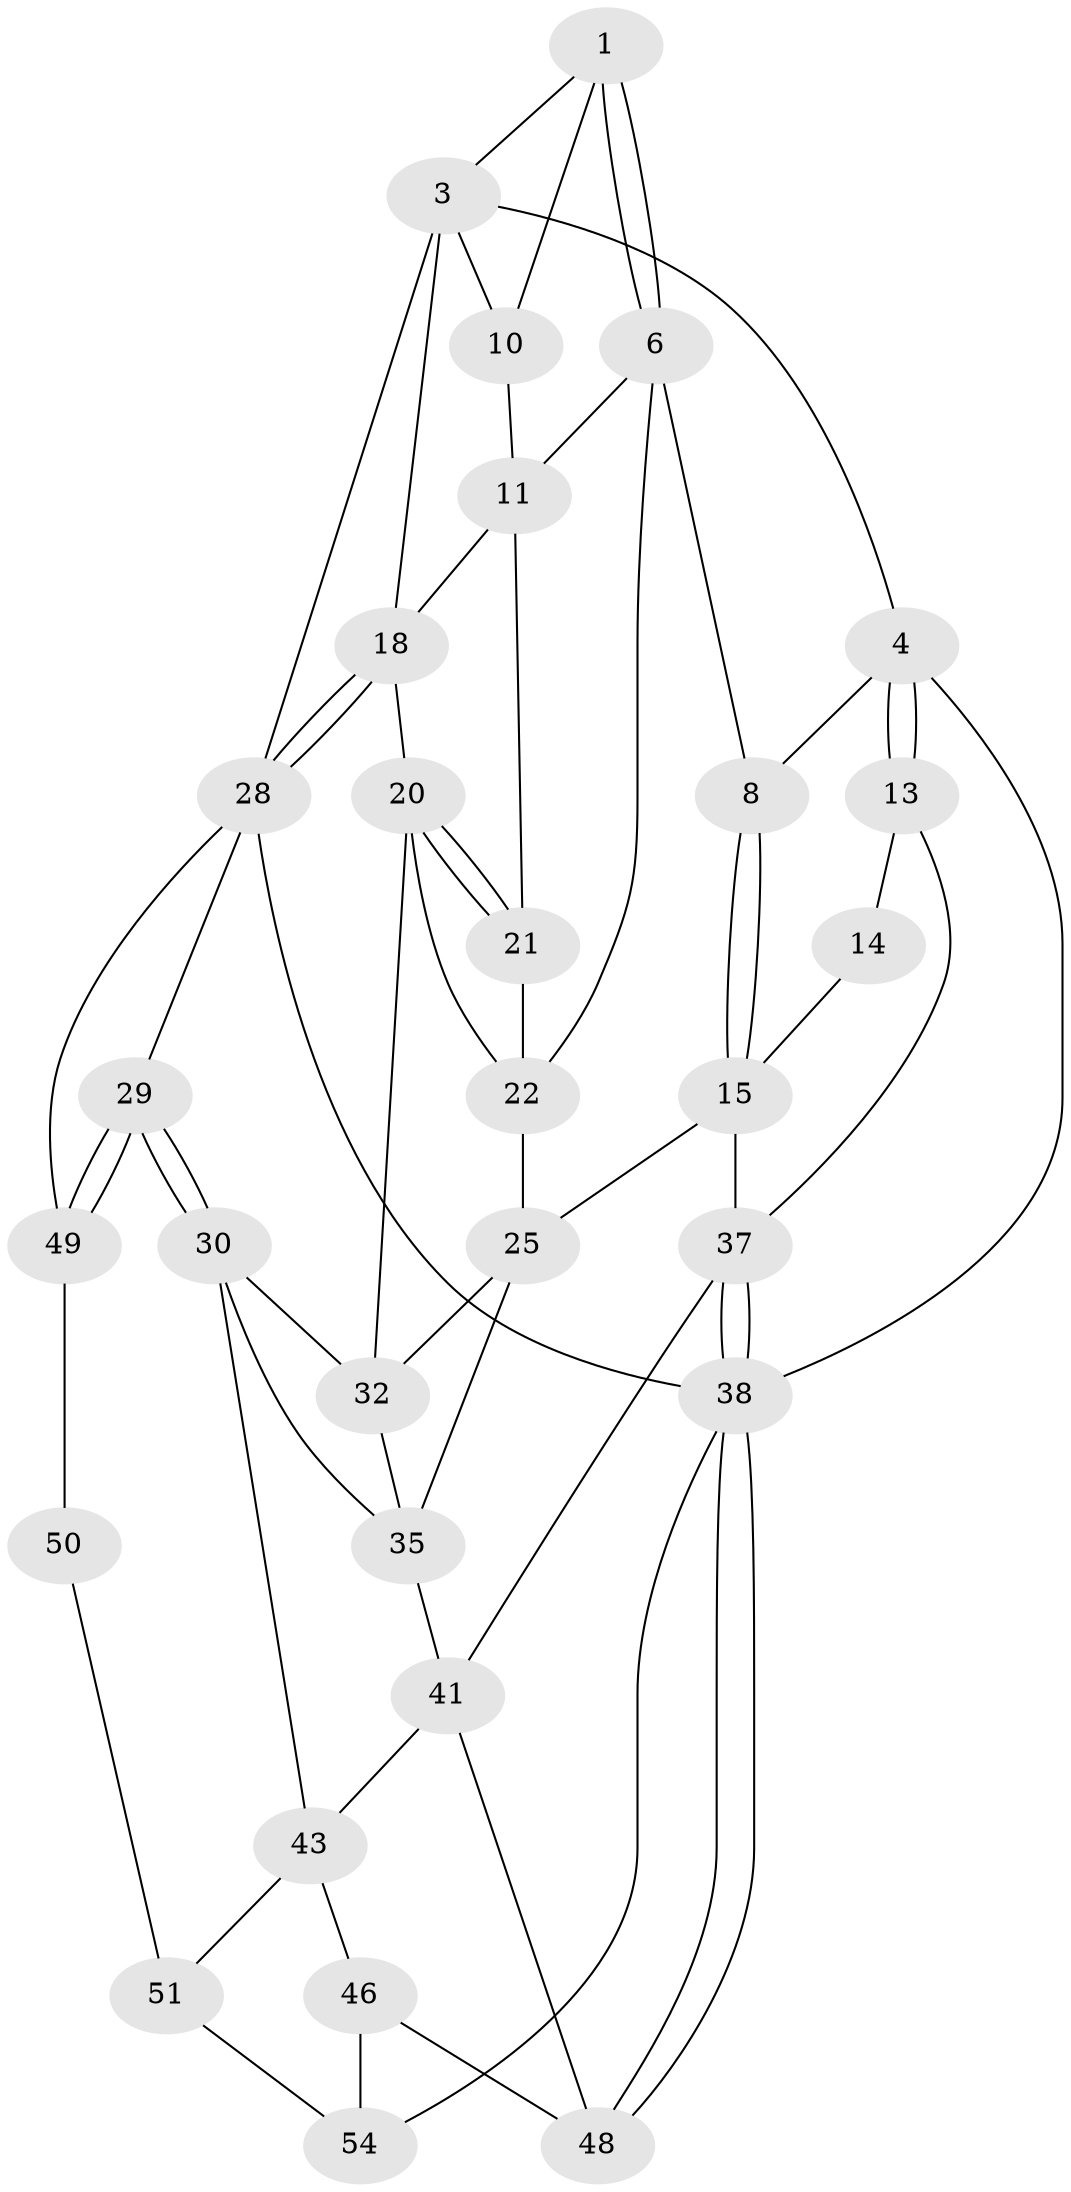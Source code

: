 // original degree distribution, {3: 0.03571428571428571, 4: 0.25, 6: 0.21428571428571427, 5: 0.5}
// Generated by graph-tools (version 1.1) at 2025/11/02/27/25 16:11:52]
// undirected, 30 vertices, 63 edges
graph export_dot {
graph [start="1"]
  node [color=gray90,style=filled];
  1 [pos="+0.3839543408092043+0",super="+2"];
  3 [pos="+1+0",super="+17"];
  4 [pos="+0+0",super="+5"];
  6 [pos="+0.35437435471256656+0.1558740446460065",super="+7"];
  8 [pos="+0.2709257640353581+0.30601937534054485",super="+9"];
  10 [pos="+0.6549252499729782+0.14301932430715997"];
  11 [pos="+0.6482425323739984+0.1556609036388199",super="+12"];
  13 [pos="+0+0",super="+34"];
  14 [pos="+0.027071904703518092+0.13184246832432323",super="+16"];
  15 [pos="+0.2381591188349114+0.4026778909051887",super="+27"];
  18 [pos="+1+0.37053367722763136",super="+19"];
  20 [pos="+0.663390119181532+0.3865972921838759",super="+23"];
  21 [pos="+0.5620461817967285+0.2692215296077814"];
  22 [pos="+0.5614290663814397+0.2695507680782746",super="+24"];
  25 [pos="+0.4975853017018179+0.4343703943763839",super="+26"];
  28 [pos="+1+0.6121770484332443",super="+44"];
  29 [pos="+0.8683013707633543+0.6496752851677454"];
  30 [pos="+0.7901179024631289+0.6405671048695255",super="+31"];
  32 [pos="+0.690861334703108+0.5061645453216062",super="+33"];
  35 [pos="+0.5729895408466781+0.557830720058629",super="+36"];
  37 [pos="+0+1",super="+40"];
  38 [pos="+0+1",super="+39"];
  41 [pos="+0.47521057831674507+0.6816175097831477",super="+42"];
  43 [pos="+0.6749400057239391+0.7023589225806632",super="+45"];
  46 [pos="+0.5079868961029852+0.8781705859033917",super="+47"];
  48 [pos="+0.3897442570307844+0.8019960445853168"];
  49 [pos="+0.7862434385452342+0.8672239321957197",super="+52"];
  50 [pos="+0.7463634822822645+0.8919853674798699",super="+53"];
  51 [pos="+0.6308544274458444+0.9090114006730734",super="+56"];
  54 [pos="+0.3673443913608218+1",super="+55"];
  1 -- 6;
  1 -- 6;
  1 -- 10;
  1 -- 3;
  3 -- 4;
  3 -- 18;
  3 -- 10;
  3 -- 28;
  4 -- 13;
  4 -- 13;
  4 -- 38;
  4 -- 8;
  6 -- 8;
  6 -- 22;
  6 -- 11;
  8 -- 15;
  8 -- 15;
  10 -- 11;
  11 -- 18;
  11 -- 21;
  13 -- 14 [weight=2];
  13 -- 37;
  14 -- 15;
  15 -- 25;
  15 -- 37;
  18 -- 28;
  18 -- 28;
  18 -- 20;
  20 -- 21;
  20 -- 21;
  20 -- 32;
  20 -- 22;
  21 -- 22;
  22 -- 25;
  25 -- 32;
  25 -- 35;
  28 -- 29;
  28 -- 49;
  28 -- 38;
  29 -- 30;
  29 -- 30;
  29 -- 49;
  29 -- 49;
  30 -- 43;
  30 -- 32;
  30 -- 35;
  32 -- 35;
  35 -- 41;
  37 -- 38;
  37 -- 38;
  37 -- 41;
  38 -- 48;
  38 -- 48;
  38 -- 54;
  41 -- 43;
  41 -- 48;
  43 -- 51;
  43 -- 46;
  46 -- 54 [weight=2];
  46 -- 48;
  49 -- 50 [weight=2];
  50 -- 51 [weight=2];
  51 -- 54;
}
